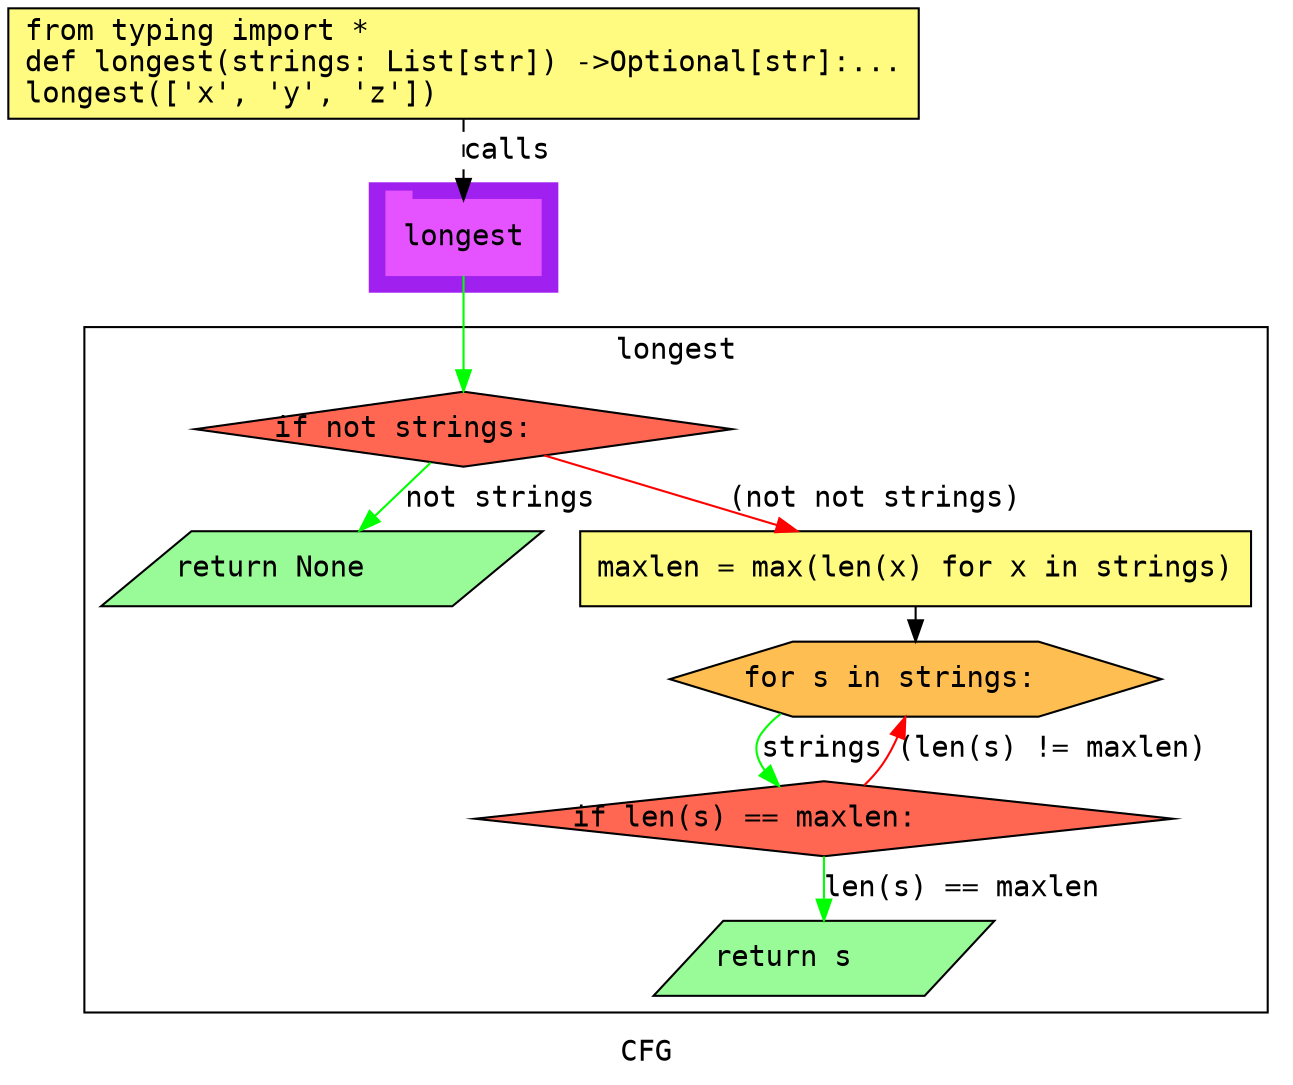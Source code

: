 digraph cluster98CFG {
	graph [bb="0,0,606.5,513",
		compound=True,
		fontname="DejaVu Sans Mono",
		label=CFG,
		lheight=0.21,
		lp="303.25,11.5",
		lwidth=0.35,
		pack=False,
		rankdir=TB,
		ranksep=0.02
	];
	node [fontname="DejaVu Sans Mono",
		label="\N"
	];
	edge [fontname="DejaVu Sans Mono"];
	subgraph cluster_1 {
		graph [bb="173.5,377,263.5,429",
			color=purple,
			compound=true,
			fontname="DejaVu Sans Mono",
			label="",
			rankdir=TB,
			ranksep=0.02,
			shape=tab,
			style=filled
		];
		node [fontname="DejaVu Sans Mono"];
		edge [fontname="DejaVu Sans Mono"];
		17	[color="#E552FF",
			height=0.5,
			label=longest,
			linenum="[13]",
			pos="218.5,403",
			shape=tab,
			style=filled,
			width=1.0278];
	}
	subgraph cluster0longest {
		graph [bb="38.5,31,598.5,360",
			compound=True,
			fontname="DejaVu Sans Mono",
			label=longest,
			lheight=0.21,
			lp="318.5,348.5",
			lwidth=0.81,
			pack=False,
			rankdir=TB,
			ranksep=0.02
		];
		node [fontname="DejaVu Sans Mono"];
		edge [fontname="DejaVu Sans Mono"];
		subgraph cluster_5 {
			graph [color=purple,
				compound=true,
				fontname="DejaVu Sans Mono",
				label="",
				rankdir=TB,
				ranksep=0.02,
				shape=tab,
				style=filled
			];
			node [fontname="DejaVu Sans Mono"];
			edge [fontname="DejaVu Sans Mono"];
		}
		subgraph cluster_10 {
			graph [color=purple,
				compound=true,
				fontname="DejaVu Sans Mono",
				label="",
				rankdir=TB,
				ranksep=0.02,
				shape=tab,
				style=filled
			];
			node [fontname="DejaVu Sans Mono"];
			edge [fontname="DejaVu Sans Mono"];
		}
		3	[fillcolor="#FF6752",
			height=0.5,
			label="if not strings:\l",
			linenum="[5]",
			pos="218.5,311",
			shape=diamond,
			style="filled,solid",
			width=3.5745];
		4	[fillcolor="#98fb98",
			height=0.5,
			label="return None\l",
			linenum="[6]",
			pos="148.5,244",
			shape=parallelogram,
			style="filled,solid",
			width=2.8323];
		3 -> 4	[color=green,
			label="not strings",
			lp="235,277.5",
			pos="e,166.87,262.06 202.26,294.92 194,287.25 183.75,277.73 174.42,269.07"];
		5	[fillcolor="#FFFB81",
			height=0.5,
			label="maxlen = max(len(x) for x in strings)\l",
			linenum="[8]",
			pos="429.5,244",
			shape=rectangle,
			style="filled,solid",
			width=4.4722];
		3 -> 5	[color=red,
			label="(not not strings)",
			lp="413,277.5",
			pos="e,374.1,262.07 256.71,298.23 286.67,289 329.06,275.94 364.35,265.07"];
		9	[fillcolor="#FFBE52",
			height=0.5,
			label="for s in strings:\l",
			linenum="[9]",
			pos="429.5,191",
			shape=hexagon,
			style="filled,solid",
			width=3.273];
		5 -> 9	[color=black,
			pos="e,429.5,209.25 429.5,225.73 429.5,223.66 429.5,221.5 429.5,219.32"];
		10	[fillcolor="#FF6752",
			height=0.5,
			label="if len(s) == maxlen:\l",
			linenum="[10]",
			pos="386.5,124",
			shape=diamond,
			style="filled,solid",
			width=4.6469];
		9 -> 10	[color=green,
			label=strings,
			lp="380.5,157.5",
			pos="e,361.36,139.67 362.38,175.51 358.23,172.6 354.52,169.14 351.5,165 346.99,158.82 349.08,152.44 353.96,146.64"];
		10 -> 9	[color=red,
			label="(len(s) != maxlen)",
			lp="495,157.5",
			pos="e,424.51,172.82 405.09,140.13 408.16,143.18 411.11,146.53 413.5,150 416.32,154.1 418.75,158.77 420.81,163.43"];
		13	[fillcolor="#98fb98",
			height=0.5,
			label="return s\l",
			linenum="[11]",
			pos="386.5,57",
			shape=parallelogram,
			style="filled,solid",
			width=2.1971];
		10 -> 13	[color=green,
			label="len(s) == maxlen",
			lp="453,90.5",
			pos="e,386.5,75.19 386.5,105.92 386.5,99.702 386.5,92.5 386.5,85.6"];
	}
	1	[fillcolor="#FFFB81",
		height=0.73611,
		label="from typing import *\ldef longest(strings: List[str]) ->Optional[str]:...\llongest(['x', 'y', 'z'])\l",
		linenum="[1]",
		pos="218.5,486.5",
		shape=rectangle,
		style="filled,solid",
		width=6.0694];
	1 -> 17	[label=calls,
		lp="239.5,444.5",
		pos="e,218.5,421.13 218.5,459.71 218.5,450.66 218.5,440.47 218.5,431.3",
		style=dashed];
	17 -> 3	[color=green,
		pos="e,218.5,329.3 218.5,384.65 218.5,371.82 218.5,354.11 218.5,339.38"];
}
